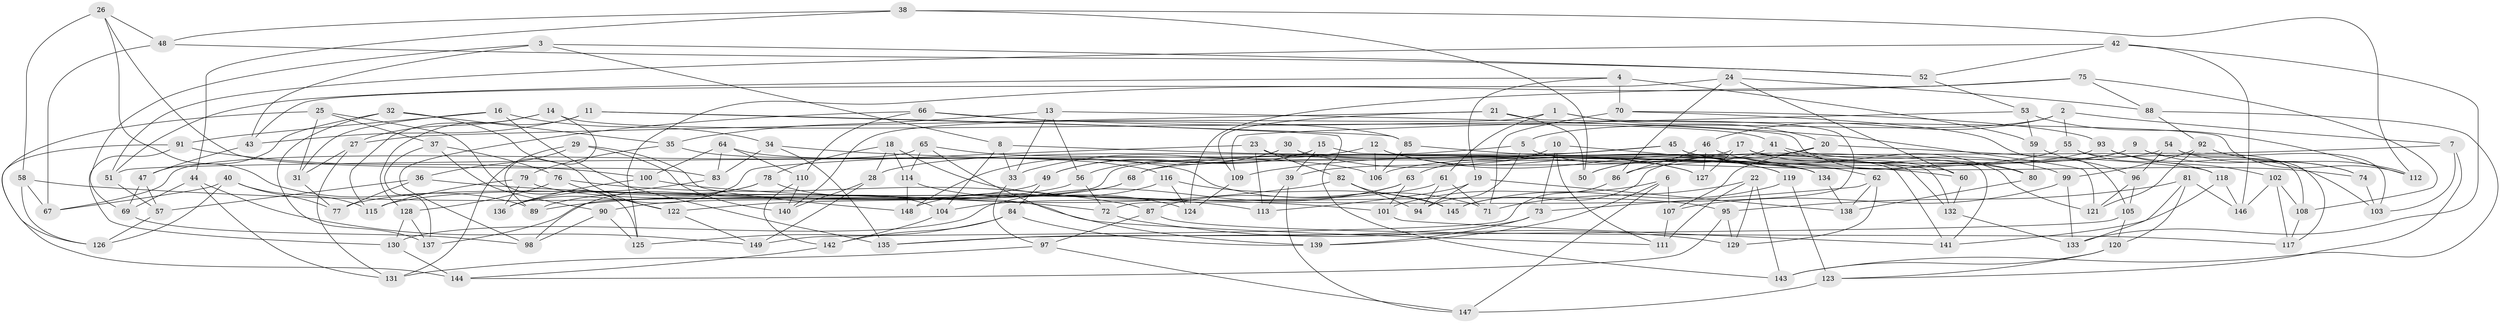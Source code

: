 // Generated by graph-tools (version 1.1) at 2025/27/03/09/25 03:27:00]
// undirected, 149 vertices, 298 edges
graph export_dot {
graph [start="1"]
  node [color=gray90,style=filled];
  1;
  2;
  3;
  4;
  5;
  6;
  7;
  8;
  9;
  10;
  11;
  12;
  13;
  14;
  15;
  16;
  17;
  18;
  19;
  20;
  21;
  22;
  23;
  24;
  25;
  26;
  27;
  28;
  29;
  30;
  31;
  32;
  33;
  34;
  35;
  36;
  37;
  38;
  39;
  40;
  41;
  42;
  43;
  44;
  45;
  46;
  47;
  48;
  49;
  50;
  51;
  52;
  53;
  54;
  55;
  56;
  57;
  58;
  59;
  60;
  61;
  62;
  63;
  64;
  65;
  66;
  67;
  68;
  69;
  70;
  71;
  72;
  73;
  74;
  75;
  76;
  77;
  78;
  79;
  80;
  81;
  82;
  83;
  84;
  85;
  86;
  87;
  88;
  89;
  90;
  91;
  92;
  93;
  94;
  95;
  96;
  97;
  98;
  99;
  100;
  101;
  102;
  103;
  104;
  105;
  106;
  107;
  108;
  109;
  110;
  111;
  112;
  113;
  114;
  115;
  116;
  117;
  118;
  119;
  120;
  121;
  122;
  123;
  124;
  125;
  126;
  127;
  128;
  129;
  130;
  131;
  132;
  133;
  134;
  135;
  136;
  137;
  138;
  139;
  140;
  141;
  142;
  143;
  144;
  145;
  146;
  147;
  148;
  149;
  1 -- 72;
  1 -- 61;
  1 -- 140;
  1 -- 20;
  2 -- 5;
  2 -- 46;
  2 -- 7;
  2 -- 55;
  3 -- 43;
  3 -- 69;
  3 -- 52;
  3 -- 8;
  4 -- 51;
  4 -- 19;
  4 -- 59;
  4 -- 70;
  5 -- 94;
  5 -- 119;
  5 -- 28;
  6 -- 139;
  6 -- 101;
  6 -- 147;
  6 -- 107;
  7 -- 123;
  7 -- 103;
  7 -- 51;
  8 -- 33;
  8 -- 134;
  8 -- 104;
  9 -- 74;
  9 -- 145;
  9 -- 117;
  9 -- 86;
  10 -- 73;
  10 -- 111;
  10 -- 63;
  10 -- 134;
  11 -- 143;
  11 -- 43;
  11 -- 128;
  11 -- 85;
  12 -- 106;
  12 -- 127;
  12 -- 134;
  12 -- 33;
  13 -- 56;
  13 -- 33;
  13 -- 35;
  13 -- 80;
  14 -- 41;
  14 -- 27;
  14 -- 115;
  14 -- 89;
  15 -- 56;
  15 -- 132;
  15 -- 49;
  15 -- 39;
  16 -- 34;
  16 -- 91;
  16 -- 31;
  16 -- 135;
  17 -- 141;
  17 -- 127;
  17 -- 39;
  17 -- 121;
  18 -- 78;
  18 -- 28;
  18 -- 114;
  18 -- 95;
  19 -- 113;
  19 -- 138;
  19 -- 94;
  20 -- 118;
  20 -- 107;
  20 -- 50;
  21 -- 109;
  21 -- 112;
  21 -- 50;
  21 -- 27;
  22 -- 71;
  22 -- 111;
  22 -- 129;
  22 -- 143;
  23 -- 141;
  23 -- 82;
  23 -- 113;
  23 -- 136;
  24 -- 43;
  24 -- 60;
  24 -- 86;
  24 -- 88;
  25 -- 126;
  25 -- 31;
  25 -- 125;
  25 -- 37;
  26 -- 83;
  26 -- 48;
  26 -- 58;
  26 -- 89;
  27 -- 31;
  27 -- 131;
  28 -- 140;
  28 -- 149;
  29 -- 36;
  29 -- 140;
  29 -- 131;
  29 -- 148;
  30 -- 127;
  30 -- 132;
  30 -- 49;
  30 -- 148;
  31 -- 77;
  32 -- 122;
  32 -- 47;
  32 -- 137;
  32 -- 35;
  33 -- 97;
  34 -- 135;
  34 -- 60;
  34 -- 83;
  35 -- 79;
  35 -- 116;
  36 -- 72;
  36 -- 57;
  36 -- 77;
  37 -- 137;
  37 -- 76;
  37 -- 90;
  38 -- 50;
  38 -- 112;
  38 -- 48;
  38 -- 44;
  39 -- 147;
  39 -- 113;
  40 -- 67;
  40 -- 115;
  40 -- 126;
  40 -- 77;
  41 -- 99;
  41 -- 80;
  41 -- 50;
  42 -- 146;
  42 -- 133;
  42 -- 51;
  42 -- 52;
  43 -- 47;
  44 -- 131;
  44 -- 69;
  44 -- 149;
  45 -- 74;
  45 -- 109;
  45 -- 137;
  45 -- 60;
  46 -- 127;
  46 -- 86;
  46 -- 62;
  47 -- 69;
  47 -- 57;
  48 -- 67;
  48 -- 52;
  49 -- 84;
  49 -- 77;
  51 -- 57;
  52 -- 53;
  53 -- 112;
  53 -- 109;
  53 -- 59;
  54 -- 68;
  54 -- 103;
  54 -- 74;
  54 -- 96;
  55 -- 108;
  55 -- 68;
  55 -- 118;
  56 -- 115;
  56 -- 72;
  57 -- 126;
  58 -- 126;
  58 -- 101;
  58 -- 67;
  59 -- 96;
  59 -- 80;
  60 -- 132;
  61 -- 71;
  61 -- 104;
  61 -- 94;
  62 -- 138;
  62 -- 129;
  62 -- 73;
  63 -- 87;
  63 -- 130;
  63 -- 101;
  64 -- 83;
  64 -- 71;
  64 -- 100;
  64 -- 110;
  65 -- 67;
  65 -- 114;
  65 -- 106;
  65 -- 139;
  66 -- 110;
  66 -- 121;
  66 -- 85;
  66 -- 98;
  68 -- 90;
  68 -- 122;
  69 -- 98;
  70 -- 71;
  70 -- 105;
  70 -- 93;
  72 -- 129;
  73 -- 135;
  73 -- 139;
  74 -- 103;
  75 -- 125;
  75 -- 108;
  75 -- 124;
  75 -- 88;
  76 -- 128;
  76 -- 87;
  76 -- 122;
  78 -- 98;
  78 -- 89;
  78 -- 104;
  79 -- 115;
  79 -- 136;
  79 -- 111;
  80 -- 138;
  81 -- 133;
  81 -- 120;
  81 -- 95;
  81 -- 146;
  82 -- 145;
  82 -- 94;
  82 -- 89;
  83 -- 136;
  84 -- 142;
  84 -- 125;
  84 -- 139;
  85 -- 106;
  85 -- 119;
  86 -- 149;
  87 -- 97;
  87 -- 117;
  88 -- 92;
  88 -- 143;
  90 -- 125;
  90 -- 98;
  91 -- 130;
  91 -- 144;
  91 -- 100;
  92 -- 121;
  92 -- 99;
  92 -- 112;
  93 -- 103;
  93 -- 102;
  93 -- 106;
  95 -- 129;
  95 -- 144;
  96 -- 121;
  96 -- 105;
  97 -- 131;
  97 -- 147;
  99 -- 107;
  99 -- 133;
  100 -- 113;
  100 -- 136;
  101 -- 141;
  102 -- 108;
  102 -- 117;
  102 -- 146;
  104 -- 142;
  105 -- 120;
  105 -- 135;
  107 -- 111;
  108 -- 117;
  109 -- 124;
  110 -- 142;
  110 -- 140;
  114 -- 124;
  114 -- 148;
  116 -- 145;
  116 -- 148;
  116 -- 124;
  118 -- 146;
  118 -- 141;
  119 -- 123;
  119 -- 145;
  120 -- 143;
  120 -- 123;
  122 -- 149;
  123 -- 147;
  128 -- 130;
  128 -- 137;
  130 -- 144;
  132 -- 133;
  134 -- 138;
  142 -- 144;
}
